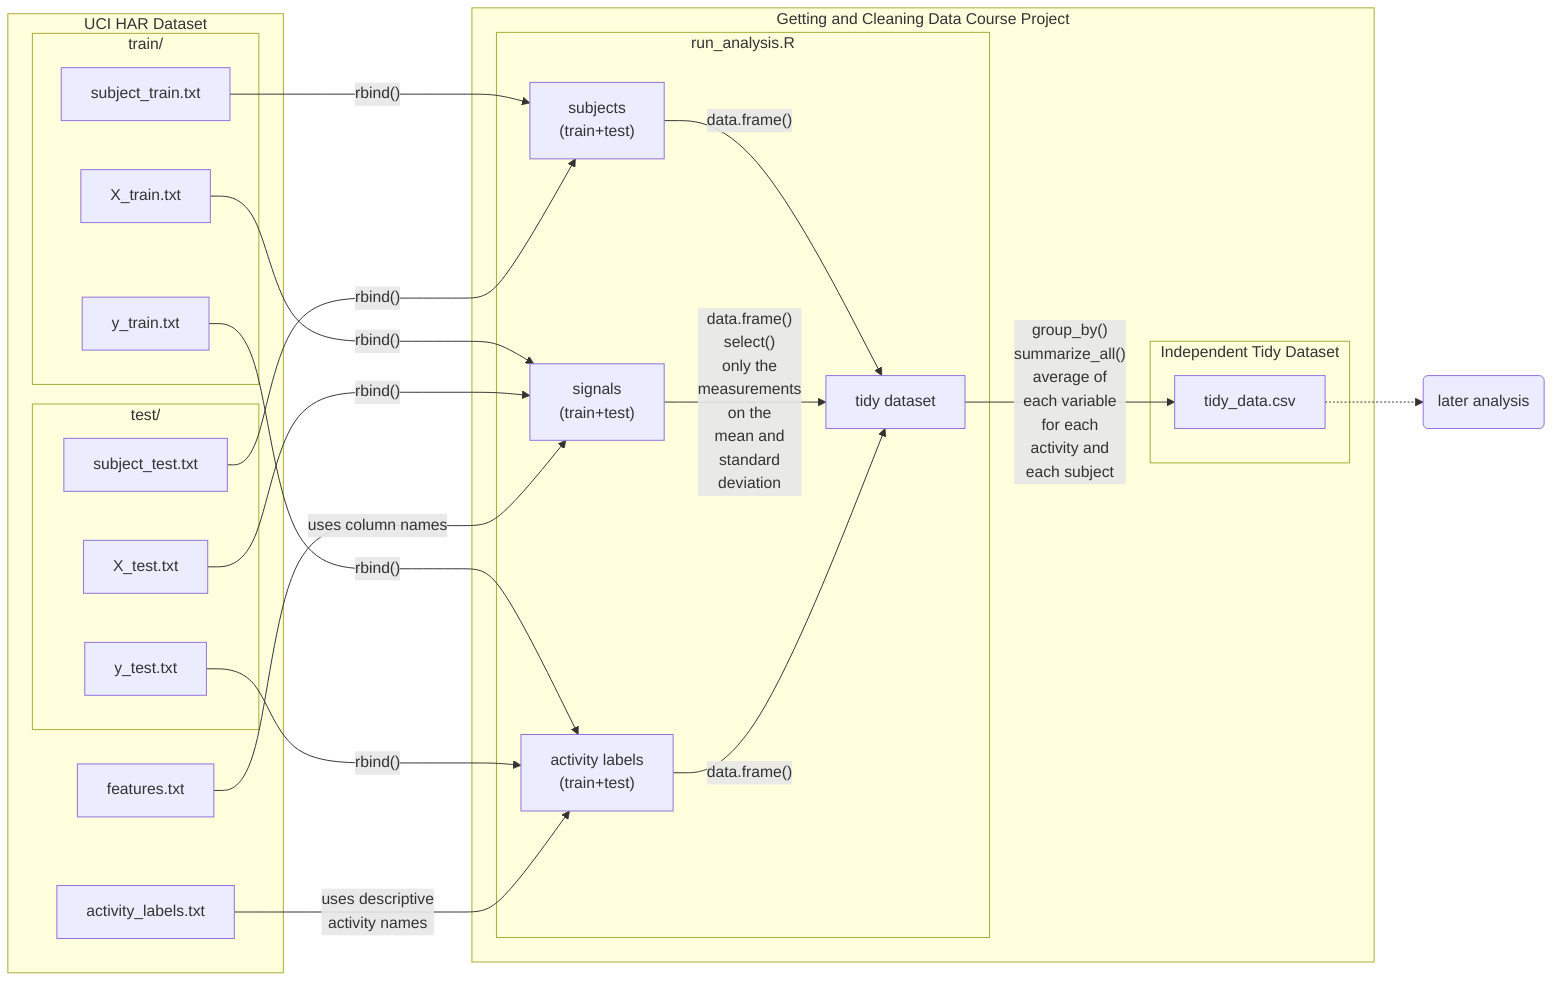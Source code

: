 %% mermaid markdown
graph LR
    subgraph UCI HAR Dataset
        subgraph train/
            id1[subject_train.txt]
            id2[X_train.txt]
            id3[y_train.txt]
        end
        subgraph test/
            id4[subject_test.txt]
            id5[X_test.txt]
            id6[y_test.txt]
        end
        id9[features.txt]
        id10[activity_labels.txt]
    end

    subgraph Getting and Cleaning Data Course Project
        subgraph run_analysis.R
            id7["subjects<br>(train+test)"]
            id11["signals<br>(train+test)"]
            id12["activity labels<br>(train+test)"]
            id13["tidy dataset"]
            
            id1-- "rbind()" -->id7
            id4-- "rbind()" -->id7
            id2-- "rbind()" -->id11
            id5-- "rbind()" -->id11
            id3-- "rbind()" -->id12
            id6-- "rbind()" -->id12
            id7-- "data.frame()" -->id13
            id11-- "data.frame()<br>select()<br>only the<br>measurements<br>on the<br>mean and<br>standard<br>deviation" -->id13
            id12-- "data.frame()" -->id13
            id9-- "uses column names" -->id11
            id10-- "uses descriptive<br>activity names" -->id12
        end

        subgraph Independent Tidy Dataset
            id8[tidy_data.csv]

            id13-- "group_by()<br>summarize_all()<br>average of<br>each variable<br>for each<br>activity and<br>each subject" -->id8
        end
    end

    id8-.->id14(later analysis)